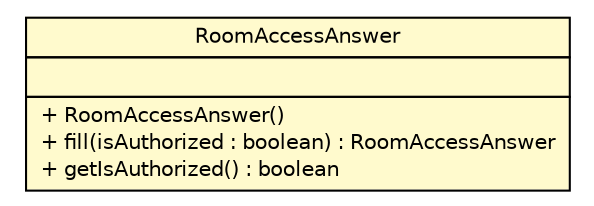 #!/usr/local/bin/dot
#
# Class diagram 
# Generated by UMLGraph version R5_6 (http://www.umlgraph.org/)
#

digraph G {
	edge [fontname="Helvetica",fontsize=10,labelfontname="Helvetica",labelfontsize=10];
	node [fontname="Helvetica",fontsize=10,shape=plaintext];
	nodesep=0.25;
	ranksep=0.5;
	// Common.RoomAccessAnswer
	c2083 [label=<<table title="Common.RoomAccessAnswer" border="0" cellborder="1" cellspacing="0" cellpadding="2" port="p" bgcolor="lemonChiffon" href="./RoomAccessAnswer.html">
		<tr><td><table border="0" cellspacing="0" cellpadding="1">
<tr><td align="center" balign="center"> RoomAccessAnswer </td></tr>
		</table></td></tr>
		<tr><td><table border="0" cellspacing="0" cellpadding="1">
<tr><td align="left" balign="left">  </td></tr>
		</table></td></tr>
		<tr><td><table border="0" cellspacing="0" cellpadding="1">
<tr><td align="left" balign="left"> + RoomAccessAnswer() </td></tr>
<tr><td align="left" balign="left"> + fill(isAuthorized : boolean) : RoomAccessAnswer </td></tr>
<tr><td align="left" balign="left"> + getIsAuthorized() : boolean </td></tr>
		</table></td></tr>
		</table>>, URL="./RoomAccessAnswer.html", fontname="Helvetica", fontcolor="black", fontsize=10.0];
}

